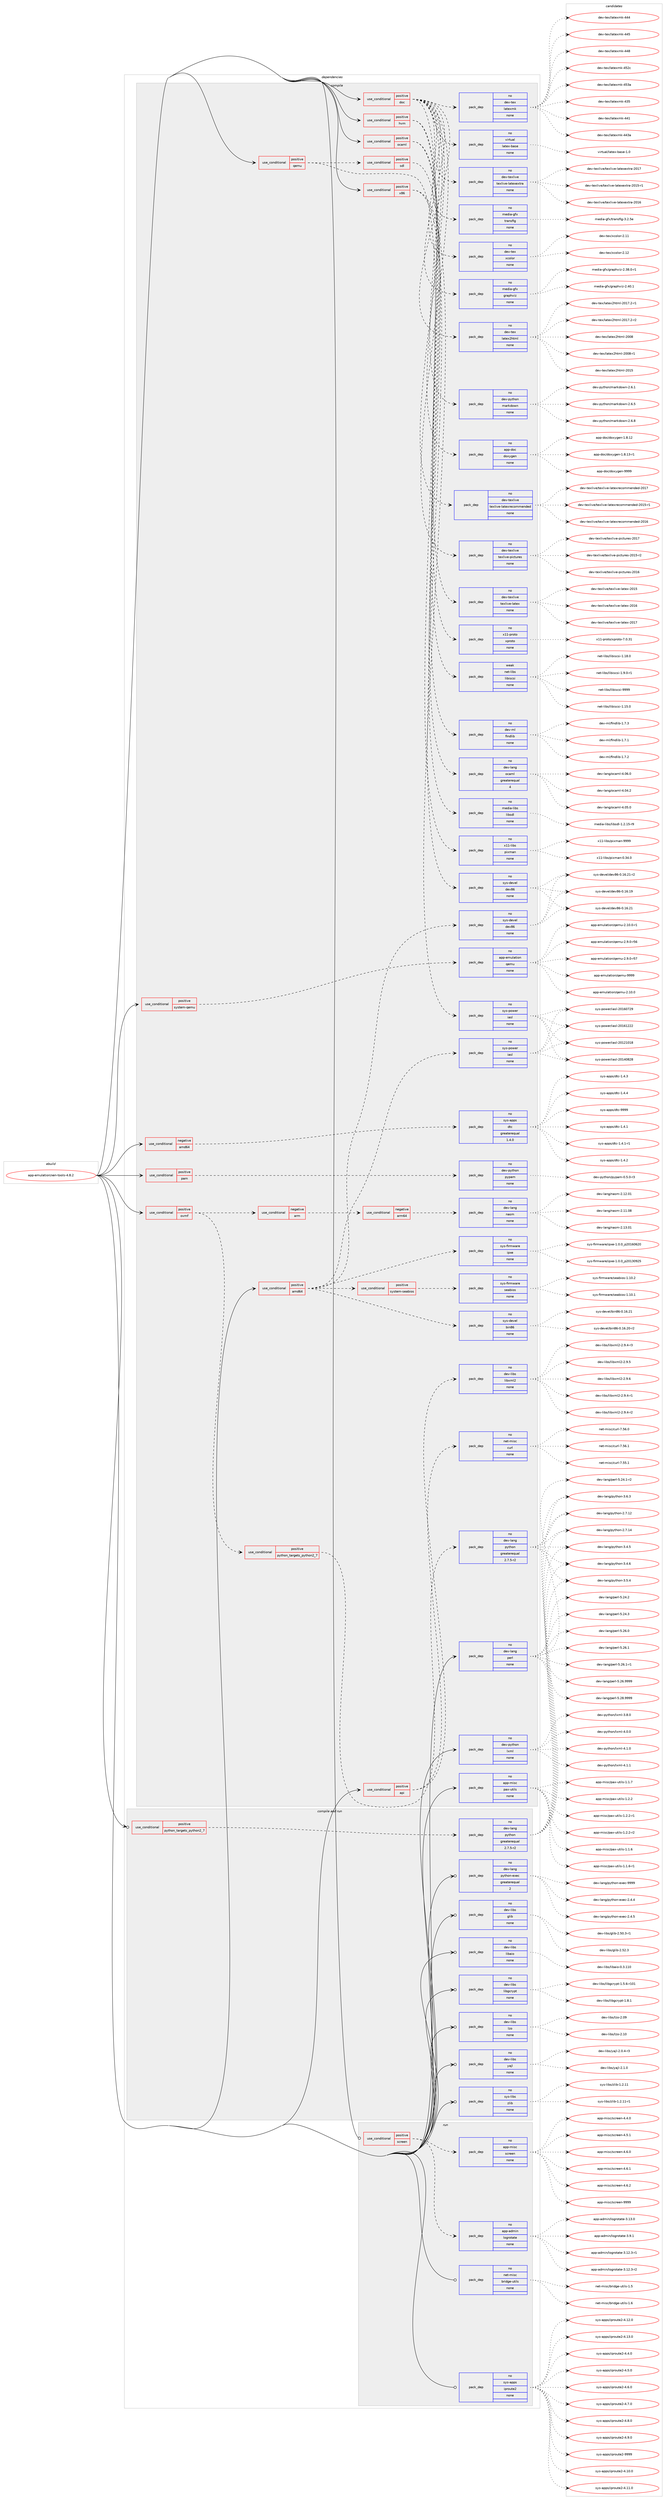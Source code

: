 digraph prolog {

# *************
# Graph options
# *************

newrank=true;
concentrate=true;
compound=true;
graph [rankdir=LR,fontname=Helvetica,fontsize=10,ranksep=1.5];#, ranksep=2.5, nodesep=0.2];
edge  [arrowhead=vee];
node  [fontname=Helvetica,fontsize=10];

# **********
# The ebuild
# **********

subgraph cluster_leftcol {
color=gray;
rank=same;
label=<<i>ebuild</i>>;
id [label="app-emulation/xen-tools-4.8.2", color=red, width=4, href="../app-emulation/xen-tools-4.8.2.svg"];
}

# ****************
# The dependencies
# ****************

subgraph cluster_midcol {
color=gray;
label=<<i>dependencies</i>>;
subgraph cluster_compile {
fillcolor="#eeeeee";
style=filled;
label=<<i>compile</i>>;
subgraph cond11345 {
dependency40135 [label=<<TABLE BORDER="0" CELLBORDER="1" CELLSPACING="0" CELLPADDING="4"><TR><TD ROWSPAN="3" CELLPADDING="10">use_conditional</TD></TR><TR><TD>negative</TD></TR><TR><TD>amd64</TD></TR></TABLE>>, shape=none, color=red];
subgraph pack28170 {
dependency40136 [label=<<TABLE BORDER="0" CELLBORDER="1" CELLSPACING="0" CELLPADDING="4" WIDTH="220"><TR><TD ROWSPAN="6" CELLPADDING="30">pack_dep</TD></TR><TR><TD WIDTH="110">no</TD></TR><TR><TD>sys-apps</TD></TR><TR><TD>dtc</TD></TR><TR><TD>greaterequal</TD></TR><TR><TD>1.4.0</TD></TR></TABLE>>, shape=none, color=blue];
}
dependency40135:e -> dependency40136:w [weight=20,style="dashed",arrowhead="vee"];
}
id:e -> dependency40135:w [weight=20,style="solid",arrowhead="vee"];
subgraph cond11346 {
dependency40137 [label=<<TABLE BORDER="0" CELLBORDER="1" CELLSPACING="0" CELLPADDING="4"><TR><TD ROWSPAN="3" CELLPADDING="10">use_conditional</TD></TR><TR><TD>positive</TD></TR><TR><TD>amd64</TD></TR></TABLE>>, shape=none, color=red];
subgraph pack28171 {
dependency40138 [label=<<TABLE BORDER="0" CELLBORDER="1" CELLSPACING="0" CELLPADDING="4" WIDTH="220"><TR><TD ROWSPAN="6" CELLPADDING="30">pack_dep</TD></TR><TR><TD WIDTH="110">no</TD></TR><TR><TD>sys-devel</TD></TR><TR><TD>bin86</TD></TR><TR><TD>none</TD></TR><TR><TD></TD></TR></TABLE>>, shape=none, color=blue];
}
dependency40137:e -> dependency40138:w [weight=20,style="dashed",arrowhead="vee"];
subgraph cond11347 {
dependency40139 [label=<<TABLE BORDER="0" CELLBORDER="1" CELLSPACING="0" CELLPADDING="4"><TR><TD ROWSPAN="3" CELLPADDING="10">use_conditional</TD></TR><TR><TD>positive</TD></TR><TR><TD>system-seabios</TD></TR></TABLE>>, shape=none, color=red];
subgraph pack28172 {
dependency40140 [label=<<TABLE BORDER="0" CELLBORDER="1" CELLSPACING="0" CELLPADDING="4" WIDTH="220"><TR><TD ROWSPAN="6" CELLPADDING="30">pack_dep</TD></TR><TR><TD WIDTH="110">no</TD></TR><TR><TD>sys-firmware</TD></TR><TR><TD>seabios</TD></TR><TR><TD>none</TD></TR><TR><TD></TD></TR></TABLE>>, shape=none, color=blue];
}
dependency40139:e -> dependency40140:w [weight=20,style="dashed",arrowhead="vee"];
}
dependency40137:e -> dependency40139:w [weight=20,style="dashed",arrowhead="vee"];
subgraph pack28173 {
dependency40141 [label=<<TABLE BORDER="0" CELLBORDER="1" CELLSPACING="0" CELLPADDING="4" WIDTH="220"><TR><TD ROWSPAN="6" CELLPADDING="30">pack_dep</TD></TR><TR><TD WIDTH="110">no</TD></TR><TR><TD>sys-firmware</TD></TR><TR><TD>ipxe</TD></TR><TR><TD>none</TD></TR><TR><TD></TD></TR></TABLE>>, shape=none, color=blue];
}
dependency40137:e -> dependency40141:w [weight=20,style="dashed",arrowhead="vee"];
subgraph pack28174 {
dependency40142 [label=<<TABLE BORDER="0" CELLBORDER="1" CELLSPACING="0" CELLPADDING="4" WIDTH="220"><TR><TD ROWSPAN="6" CELLPADDING="30">pack_dep</TD></TR><TR><TD WIDTH="110">no</TD></TR><TR><TD>sys-devel</TD></TR><TR><TD>dev86</TD></TR><TR><TD>none</TD></TR><TR><TD></TD></TR></TABLE>>, shape=none, color=blue];
}
dependency40137:e -> dependency40142:w [weight=20,style="dashed",arrowhead="vee"];
subgraph pack28175 {
dependency40143 [label=<<TABLE BORDER="0" CELLBORDER="1" CELLSPACING="0" CELLPADDING="4" WIDTH="220"><TR><TD ROWSPAN="6" CELLPADDING="30">pack_dep</TD></TR><TR><TD WIDTH="110">no</TD></TR><TR><TD>sys-power</TD></TR><TR><TD>iasl</TD></TR><TR><TD>none</TD></TR><TR><TD></TD></TR></TABLE>>, shape=none, color=blue];
}
dependency40137:e -> dependency40143:w [weight=20,style="dashed",arrowhead="vee"];
}
id:e -> dependency40137:w [weight=20,style="solid",arrowhead="vee"];
subgraph cond11348 {
dependency40144 [label=<<TABLE BORDER="0" CELLBORDER="1" CELLSPACING="0" CELLPADDING="4"><TR><TD ROWSPAN="3" CELLPADDING="10">use_conditional</TD></TR><TR><TD>positive</TD></TR><TR><TD>api</TD></TR></TABLE>>, shape=none, color=red];
subgraph pack28176 {
dependency40145 [label=<<TABLE BORDER="0" CELLBORDER="1" CELLSPACING="0" CELLPADDING="4" WIDTH="220"><TR><TD ROWSPAN="6" CELLPADDING="30">pack_dep</TD></TR><TR><TD WIDTH="110">no</TD></TR><TR><TD>dev-libs</TD></TR><TR><TD>libxml2</TD></TR><TR><TD>none</TD></TR><TR><TD></TD></TR></TABLE>>, shape=none, color=blue];
}
dependency40144:e -> dependency40145:w [weight=20,style="dashed",arrowhead="vee"];
subgraph pack28177 {
dependency40146 [label=<<TABLE BORDER="0" CELLBORDER="1" CELLSPACING="0" CELLPADDING="4" WIDTH="220"><TR><TD ROWSPAN="6" CELLPADDING="30">pack_dep</TD></TR><TR><TD WIDTH="110">no</TD></TR><TR><TD>net-misc</TD></TR><TR><TD>curl</TD></TR><TR><TD>none</TD></TR><TR><TD></TD></TR></TABLE>>, shape=none, color=blue];
}
dependency40144:e -> dependency40146:w [weight=20,style="dashed",arrowhead="vee"];
}
id:e -> dependency40144:w [weight=20,style="solid",arrowhead="vee"];
subgraph cond11349 {
dependency40147 [label=<<TABLE BORDER="0" CELLBORDER="1" CELLSPACING="0" CELLPADDING="4"><TR><TD ROWSPAN="3" CELLPADDING="10">use_conditional</TD></TR><TR><TD>positive</TD></TR><TR><TD>doc</TD></TR></TABLE>>, shape=none, color=red];
subgraph pack28178 {
dependency40148 [label=<<TABLE BORDER="0" CELLBORDER="1" CELLSPACING="0" CELLPADDING="4" WIDTH="220"><TR><TD ROWSPAN="6" CELLPADDING="30">pack_dep</TD></TR><TR><TD WIDTH="110">no</TD></TR><TR><TD>app-doc</TD></TR><TR><TD>doxygen</TD></TR><TR><TD>none</TD></TR><TR><TD></TD></TR></TABLE>>, shape=none, color=blue];
}
dependency40147:e -> dependency40148:w [weight=20,style="dashed",arrowhead="vee"];
subgraph pack28179 {
dependency40149 [label=<<TABLE BORDER="0" CELLBORDER="1" CELLSPACING="0" CELLPADDING="4" WIDTH="220"><TR><TD ROWSPAN="6" CELLPADDING="30">pack_dep</TD></TR><TR><TD WIDTH="110">no</TD></TR><TR><TD>dev-python</TD></TR><TR><TD>markdown</TD></TR><TR><TD>none</TD></TR><TR><TD></TD></TR></TABLE>>, shape=none, color=blue];
}
dependency40147:e -> dependency40149:w [weight=20,style="dashed",arrowhead="vee"];
subgraph pack28180 {
dependency40150 [label=<<TABLE BORDER="0" CELLBORDER="1" CELLSPACING="0" CELLPADDING="4" WIDTH="220"><TR><TD ROWSPAN="6" CELLPADDING="30">pack_dep</TD></TR><TR><TD WIDTH="110">no</TD></TR><TR><TD>dev-tex</TD></TR><TR><TD>latex2html</TD></TR><TR><TD>none</TD></TR><TR><TD></TD></TR></TABLE>>, shape=none, color=blue];
}
dependency40147:e -> dependency40150:w [weight=20,style="dashed",arrowhead="vee"];
subgraph pack28181 {
dependency40151 [label=<<TABLE BORDER="0" CELLBORDER="1" CELLSPACING="0" CELLPADDING="4" WIDTH="220"><TR><TD ROWSPAN="6" CELLPADDING="30">pack_dep</TD></TR><TR><TD WIDTH="110">no</TD></TR><TR><TD>media-gfx</TD></TR><TR><TD>graphviz</TD></TR><TR><TD>none</TD></TR><TR><TD></TD></TR></TABLE>>, shape=none, color=blue];
}
dependency40147:e -> dependency40151:w [weight=20,style="dashed",arrowhead="vee"];
subgraph pack28182 {
dependency40152 [label=<<TABLE BORDER="0" CELLBORDER="1" CELLSPACING="0" CELLPADDING="4" WIDTH="220"><TR><TD ROWSPAN="6" CELLPADDING="30">pack_dep</TD></TR><TR><TD WIDTH="110">no</TD></TR><TR><TD>dev-tex</TD></TR><TR><TD>xcolor</TD></TR><TR><TD>none</TD></TR><TR><TD></TD></TR></TABLE>>, shape=none, color=blue];
}
dependency40147:e -> dependency40152:w [weight=20,style="dashed",arrowhead="vee"];
subgraph pack28183 {
dependency40153 [label=<<TABLE BORDER="0" CELLBORDER="1" CELLSPACING="0" CELLPADDING="4" WIDTH="220"><TR><TD ROWSPAN="6" CELLPADDING="30">pack_dep</TD></TR><TR><TD WIDTH="110">no</TD></TR><TR><TD>media-gfx</TD></TR><TR><TD>transfig</TD></TR><TR><TD>none</TD></TR><TR><TD></TD></TR></TABLE>>, shape=none, color=blue];
}
dependency40147:e -> dependency40153:w [weight=20,style="dashed",arrowhead="vee"];
subgraph pack28184 {
dependency40154 [label=<<TABLE BORDER="0" CELLBORDER="1" CELLSPACING="0" CELLPADDING="4" WIDTH="220"><TR><TD ROWSPAN="6" CELLPADDING="30">pack_dep</TD></TR><TR><TD WIDTH="110">no</TD></TR><TR><TD>dev-texlive</TD></TR><TR><TD>texlive-latexextra</TD></TR><TR><TD>none</TD></TR><TR><TD></TD></TR></TABLE>>, shape=none, color=blue];
}
dependency40147:e -> dependency40154:w [weight=20,style="dashed",arrowhead="vee"];
subgraph pack28185 {
dependency40155 [label=<<TABLE BORDER="0" CELLBORDER="1" CELLSPACING="0" CELLPADDING="4" WIDTH="220"><TR><TD ROWSPAN="6" CELLPADDING="30">pack_dep</TD></TR><TR><TD WIDTH="110">no</TD></TR><TR><TD>virtual</TD></TR><TR><TD>latex-base</TD></TR><TR><TD>none</TD></TR><TR><TD></TD></TR></TABLE>>, shape=none, color=blue];
}
dependency40147:e -> dependency40155:w [weight=20,style="dashed",arrowhead="vee"];
subgraph pack28186 {
dependency40156 [label=<<TABLE BORDER="0" CELLBORDER="1" CELLSPACING="0" CELLPADDING="4" WIDTH="220"><TR><TD ROWSPAN="6" CELLPADDING="30">pack_dep</TD></TR><TR><TD WIDTH="110">no</TD></TR><TR><TD>dev-tex</TD></TR><TR><TD>latexmk</TD></TR><TR><TD>none</TD></TR><TR><TD></TD></TR></TABLE>>, shape=none, color=blue];
}
dependency40147:e -> dependency40156:w [weight=20,style="dashed",arrowhead="vee"];
subgraph pack28187 {
dependency40157 [label=<<TABLE BORDER="0" CELLBORDER="1" CELLSPACING="0" CELLPADDING="4" WIDTH="220"><TR><TD ROWSPAN="6" CELLPADDING="30">pack_dep</TD></TR><TR><TD WIDTH="110">no</TD></TR><TR><TD>dev-texlive</TD></TR><TR><TD>texlive-latex</TD></TR><TR><TD>none</TD></TR><TR><TD></TD></TR></TABLE>>, shape=none, color=blue];
}
dependency40147:e -> dependency40157:w [weight=20,style="dashed",arrowhead="vee"];
subgraph pack28188 {
dependency40158 [label=<<TABLE BORDER="0" CELLBORDER="1" CELLSPACING="0" CELLPADDING="4" WIDTH="220"><TR><TD ROWSPAN="6" CELLPADDING="30">pack_dep</TD></TR><TR><TD WIDTH="110">no</TD></TR><TR><TD>dev-texlive</TD></TR><TR><TD>texlive-pictures</TD></TR><TR><TD>none</TD></TR><TR><TD></TD></TR></TABLE>>, shape=none, color=blue];
}
dependency40147:e -> dependency40158:w [weight=20,style="dashed",arrowhead="vee"];
subgraph pack28189 {
dependency40159 [label=<<TABLE BORDER="0" CELLBORDER="1" CELLSPACING="0" CELLPADDING="4" WIDTH="220"><TR><TD ROWSPAN="6" CELLPADDING="30">pack_dep</TD></TR><TR><TD WIDTH="110">no</TD></TR><TR><TD>dev-texlive</TD></TR><TR><TD>texlive-latexrecommended</TD></TR><TR><TD>none</TD></TR><TR><TD></TD></TR></TABLE>>, shape=none, color=blue];
}
dependency40147:e -> dependency40159:w [weight=20,style="dashed",arrowhead="vee"];
}
id:e -> dependency40147:w [weight=20,style="solid",arrowhead="vee"];
subgraph cond11350 {
dependency40160 [label=<<TABLE BORDER="0" CELLBORDER="1" CELLSPACING="0" CELLPADDING="4"><TR><TD ROWSPAN="3" CELLPADDING="10">use_conditional</TD></TR><TR><TD>positive</TD></TR><TR><TD>hvm</TD></TR></TABLE>>, shape=none, color=red];
subgraph pack28190 {
dependency40161 [label=<<TABLE BORDER="0" CELLBORDER="1" CELLSPACING="0" CELLPADDING="4" WIDTH="220"><TR><TD ROWSPAN="6" CELLPADDING="30">pack_dep</TD></TR><TR><TD WIDTH="110">no</TD></TR><TR><TD>x11-proto</TD></TR><TR><TD>xproto</TD></TR><TR><TD>none</TD></TR><TR><TD></TD></TR></TABLE>>, shape=none, color=blue];
}
dependency40160:e -> dependency40161:w [weight=20,style="dashed",arrowhead="vee"];
subgraph pack28191 {
dependency40162 [label=<<TABLE BORDER="0" CELLBORDER="1" CELLSPACING="0" CELLPADDING="4" WIDTH="220"><TR><TD ROWSPAN="6" CELLPADDING="30">pack_dep</TD></TR><TR><TD WIDTH="110">weak</TD></TR><TR><TD>net-libs</TD></TR><TR><TD>libiscsi</TD></TR><TR><TD>none</TD></TR><TR><TD></TD></TR></TABLE>>, shape=none, color=blue];
}
dependency40160:e -> dependency40162:w [weight=20,style="dashed",arrowhead="vee"];
}
id:e -> dependency40160:w [weight=20,style="solid",arrowhead="vee"];
subgraph cond11351 {
dependency40163 [label=<<TABLE BORDER="0" CELLBORDER="1" CELLSPACING="0" CELLPADDING="4"><TR><TD ROWSPAN="3" CELLPADDING="10">use_conditional</TD></TR><TR><TD>positive</TD></TR><TR><TD>ocaml</TD></TR></TABLE>>, shape=none, color=red];
subgraph pack28192 {
dependency40164 [label=<<TABLE BORDER="0" CELLBORDER="1" CELLSPACING="0" CELLPADDING="4" WIDTH="220"><TR><TD ROWSPAN="6" CELLPADDING="30">pack_dep</TD></TR><TR><TD WIDTH="110">no</TD></TR><TR><TD>dev-ml</TD></TR><TR><TD>findlib</TD></TR><TR><TD>none</TD></TR><TR><TD></TD></TR></TABLE>>, shape=none, color=blue];
}
dependency40163:e -> dependency40164:w [weight=20,style="dashed",arrowhead="vee"];
subgraph pack28193 {
dependency40165 [label=<<TABLE BORDER="0" CELLBORDER="1" CELLSPACING="0" CELLPADDING="4" WIDTH="220"><TR><TD ROWSPAN="6" CELLPADDING="30">pack_dep</TD></TR><TR><TD WIDTH="110">no</TD></TR><TR><TD>dev-lang</TD></TR><TR><TD>ocaml</TD></TR><TR><TD>greaterequal</TD></TR><TR><TD>4</TD></TR></TABLE>>, shape=none, color=blue];
}
dependency40163:e -> dependency40165:w [weight=20,style="dashed",arrowhead="vee"];
}
id:e -> dependency40163:w [weight=20,style="solid",arrowhead="vee"];
subgraph cond11352 {
dependency40166 [label=<<TABLE BORDER="0" CELLBORDER="1" CELLSPACING="0" CELLPADDING="4"><TR><TD ROWSPAN="3" CELLPADDING="10">use_conditional</TD></TR><TR><TD>positive</TD></TR><TR><TD>ovmf</TD></TR></TABLE>>, shape=none, color=red];
subgraph cond11353 {
dependency40167 [label=<<TABLE BORDER="0" CELLBORDER="1" CELLSPACING="0" CELLPADDING="4"><TR><TD ROWSPAN="3" CELLPADDING="10">use_conditional</TD></TR><TR><TD>negative</TD></TR><TR><TD>arm</TD></TR></TABLE>>, shape=none, color=red];
subgraph cond11354 {
dependency40168 [label=<<TABLE BORDER="0" CELLBORDER="1" CELLSPACING="0" CELLPADDING="4"><TR><TD ROWSPAN="3" CELLPADDING="10">use_conditional</TD></TR><TR><TD>negative</TD></TR><TR><TD>arm64</TD></TR></TABLE>>, shape=none, color=red];
subgraph pack28194 {
dependency40169 [label=<<TABLE BORDER="0" CELLBORDER="1" CELLSPACING="0" CELLPADDING="4" WIDTH="220"><TR><TD ROWSPAN="6" CELLPADDING="30">pack_dep</TD></TR><TR><TD WIDTH="110">no</TD></TR><TR><TD>dev-lang</TD></TR><TR><TD>nasm</TD></TR><TR><TD>none</TD></TR><TR><TD></TD></TR></TABLE>>, shape=none, color=blue];
}
dependency40168:e -> dependency40169:w [weight=20,style="dashed",arrowhead="vee"];
}
dependency40167:e -> dependency40168:w [weight=20,style="dashed",arrowhead="vee"];
}
dependency40166:e -> dependency40167:w [weight=20,style="dashed",arrowhead="vee"];
subgraph cond11355 {
dependency40170 [label=<<TABLE BORDER="0" CELLBORDER="1" CELLSPACING="0" CELLPADDING="4"><TR><TD ROWSPAN="3" CELLPADDING="10">use_conditional</TD></TR><TR><TD>positive</TD></TR><TR><TD>python_targets_python2_7</TD></TR></TABLE>>, shape=none, color=red];
subgraph pack28195 {
dependency40171 [label=<<TABLE BORDER="0" CELLBORDER="1" CELLSPACING="0" CELLPADDING="4" WIDTH="220"><TR><TD ROWSPAN="6" CELLPADDING="30">pack_dep</TD></TR><TR><TD WIDTH="110">no</TD></TR><TR><TD>dev-lang</TD></TR><TR><TD>python</TD></TR><TR><TD>greaterequal</TD></TR><TR><TD>2.7.5-r2</TD></TR></TABLE>>, shape=none, color=blue];
}
dependency40170:e -> dependency40171:w [weight=20,style="dashed",arrowhead="vee"];
}
dependency40166:e -> dependency40170:w [weight=20,style="dashed",arrowhead="vee"];
}
id:e -> dependency40166:w [weight=20,style="solid",arrowhead="vee"];
subgraph cond11356 {
dependency40172 [label=<<TABLE BORDER="0" CELLBORDER="1" CELLSPACING="0" CELLPADDING="4"><TR><TD ROWSPAN="3" CELLPADDING="10">use_conditional</TD></TR><TR><TD>positive</TD></TR><TR><TD>pam</TD></TR></TABLE>>, shape=none, color=red];
subgraph pack28196 {
dependency40173 [label=<<TABLE BORDER="0" CELLBORDER="1" CELLSPACING="0" CELLPADDING="4" WIDTH="220"><TR><TD ROWSPAN="6" CELLPADDING="30">pack_dep</TD></TR><TR><TD WIDTH="110">no</TD></TR><TR><TD>dev-python</TD></TR><TR><TD>pypam</TD></TR><TR><TD>none</TD></TR><TR><TD></TD></TR></TABLE>>, shape=none, color=blue];
}
dependency40172:e -> dependency40173:w [weight=20,style="dashed",arrowhead="vee"];
}
id:e -> dependency40172:w [weight=20,style="solid",arrowhead="vee"];
subgraph cond11357 {
dependency40174 [label=<<TABLE BORDER="0" CELLBORDER="1" CELLSPACING="0" CELLPADDING="4"><TR><TD ROWSPAN="3" CELLPADDING="10">use_conditional</TD></TR><TR><TD>positive</TD></TR><TR><TD>qemu</TD></TR></TABLE>>, shape=none, color=red];
subgraph pack28197 {
dependency40175 [label=<<TABLE BORDER="0" CELLBORDER="1" CELLSPACING="0" CELLPADDING="4" WIDTH="220"><TR><TD ROWSPAN="6" CELLPADDING="30">pack_dep</TD></TR><TR><TD WIDTH="110">no</TD></TR><TR><TD>x11-libs</TD></TR><TR><TD>pixman</TD></TR><TR><TD>none</TD></TR><TR><TD></TD></TR></TABLE>>, shape=none, color=blue];
}
dependency40174:e -> dependency40175:w [weight=20,style="dashed",arrowhead="vee"];
subgraph cond11358 {
dependency40176 [label=<<TABLE BORDER="0" CELLBORDER="1" CELLSPACING="0" CELLPADDING="4"><TR><TD ROWSPAN="3" CELLPADDING="10">use_conditional</TD></TR><TR><TD>positive</TD></TR><TR><TD>sdl</TD></TR></TABLE>>, shape=none, color=red];
subgraph pack28198 {
dependency40177 [label=<<TABLE BORDER="0" CELLBORDER="1" CELLSPACING="0" CELLPADDING="4" WIDTH="220"><TR><TD ROWSPAN="6" CELLPADDING="30">pack_dep</TD></TR><TR><TD WIDTH="110">no</TD></TR><TR><TD>media-libs</TD></TR><TR><TD>libsdl</TD></TR><TR><TD>none</TD></TR><TR><TD></TD></TR></TABLE>>, shape=none, color=blue];
}
dependency40176:e -> dependency40177:w [weight=20,style="dashed",arrowhead="vee"];
}
dependency40174:e -> dependency40176:w [weight=20,style="dashed",arrowhead="vee"];
}
id:e -> dependency40174:w [weight=20,style="solid",arrowhead="vee"];
subgraph cond11359 {
dependency40178 [label=<<TABLE BORDER="0" CELLBORDER="1" CELLSPACING="0" CELLPADDING="4"><TR><TD ROWSPAN="3" CELLPADDING="10">use_conditional</TD></TR><TR><TD>positive</TD></TR><TR><TD>system-qemu</TD></TR></TABLE>>, shape=none, color=red];
subgraph pack28199 {
dependency40179 [label=<<TABLE BORDER="0" CELLBORDER="1" CELLSPACING="0" CELLPADDING="4" WIDTH="220"><TR><TD ROWSPAN="6" CELLPADDING="30">pack_dep</TD></TR><TR><TD WIDTH="110">no</TD></TR><TR><TD>app-emulation</TD></TR><TR><TD>qemu</TD></TR><TR><TD>none</TD></TR><TR><TD></TD></TR></TABLE>>, shape=none, color=blue];
}
dependency40178:e -> dependency40179:w [weight=20,style="dashed",arrowhead="vee"];
}
id:e -> dependency40178:w [weight=20,style="solid",arrowhead="vee"];
subgraph cond11360 {
dependency40180 [label=<<TABLE BORDER="0" CELLBORDER="1" CELLSPACING="0" CELLPADDING="4"><TR><TD ROWSPAN="3" CELLPADDING="10">use_conditional</TD></TR><TR><TD>positive</TD></TR><TR><TD>x86</TD></TR></TABLE>>, shape=none, color=red];
subgraph pack28200 {
dependency40181 [label=<<TABLE BORDER="0" CELLBORDER="1" CELLSPACING="0" CELLPADDING="4" WIDTH="220"><TR><TD ROWSPAN="6" CELLPADDING="30">pack_dep</TD></TR><TR><TD WIDTH="110">no</TD></TR><TR><TD>sys-devel</TD></TR><TR><TD>dev86</TD></TR><TR><TD>none</TD></TR><TR><TD></TD></TR></TABLE>>, shape=none, color=blue];
}
dependency40180:e -> dependency40181:w [weight=20,style="dashed",arrowhead="vee"];
subgraph pack28201 {
dependency40182 [label=<<TABLE BORDER="0" CELLBORDER="1" CELLSPACING="0" CELLPADDING="4" WIDTH="220"><TR><TD ROWSPAN="6" CELLPADDING="30">pack_dep</TD></TR><TR><TD WIDTH="110">no</TD></TR><TR><TD>sys-power</TD></TR><TR><TD>iasl</TD></TR><TR><TD>none</TD></TR><TR><TD></TD></TR></TABLE>>, shape=none, color=blue];
}
dependency40180:e -> dependency40182:w [weight=20,style="dashed",arrowhead="vee"];
}
id:e -> dependency40180:w [weight=20,style="solid",arrowhead="vee"];
subgraph pack28202 {
dependency40183 [label=<<TABLE BORDER="0" CELLBORDER="1" CELLSPACING="0" CELLPADDING="4" WIDTH="220"><TR><TD ROWSPAN="6" CELLPADDING="30">pack_dep</TD></TR><TR><TD WIDTH="110">no</TD></TR><TR><TD>app-misc</TD></TR><TR><TD>pax-utils</TD></TR><TR><TD>none</TD></TR><TR><TD></TD></TR></TABLE>>, shape=none, color=blue];
}
id:e -> dependency40183:w [weight=20,style="solid",arrowhead="vee"];
subgraph pack28203 {
dependency40184 [label=<<TABLE BORDER="0" CELLBORDER="1" CELLSPACING="0" CELLPADDING="4" WIDTH="220"><TR><TD ROWSPAN="6" CELLPADDING="30">pack_dep</TD></TR><TR><TD WIDTH="110">no</TD></TR><TR><TD>dev-lang</TD></TR><TR><TD>perl</TD></TR><TR><TD>none</TD></TR><TR><TD></TD></TR></TABLE>>, shape=none, color=blue];
}
id:e -> dependency40184:w [weight=20,style="solid",arrowhead="vee"];
subgraph pack28204 {
dependency40185 [label=<<TABLE BORDER="0" CELLBORDER="1" CELLSPACING="0" CELLPADDING="4" WIDTH="220"><TR><TD ROWSPAN="6" CELLPADDING="30">pack_dep</TD></TR><TR><TD WIDTH="110">no</TD></TR><TR><TD>dev-python</TD></TR><TR><TD>lxml</TD></TR><TR><TD>none</TD></TR><TR><TD></TD></TR></TABLE>>, shape=none, color=blue];
}
id:e -> dependency40185:w [weight=20,style="solid",arrowhead="vee"];
}
subgraph cluster_compileandrun {
fillcolor="#eeeeee";
style=filled;
label=<<i>compile and run</i>>;
subgraph cond11361 {
dependency40186 [label=<<TABLE BORDER="0" CELLBORDER="1" CELLSPACING="0" CELLPADDING="4"><TR><TD ROWSPAN="3" CELLPADDING="10">use_conditional</TD></TR><TR><TD>positive</TD></TR><TR><TD>python_targets_python2_7</TD></TR></TABLE>>, shape=none, color=red];
subgraph pack28205 {
dependency40187 [label=<<TABLE BORDER="0" CELLBORDER="1" CELLSPACING="0" CELLPADDING="4" WIDTH="220"><TR><TD ROWSPAN="6" CELLPADDING="30">pack_dep</TD></TR><TR><TD WIDTH="110">no</TD></TR><TR><TD>dev-lang</TD></TR><TR><TD>python</TD></TR><TR><TD>greaterequal</TD></TR><TR><TD>2.7.5-r2</TD></TR></TABLE>>, shape=none, color=blue];
}
dependency40186:e -> dependency40187:w [weight=20,style="dashed",arrowhead="vee"];
}
id:e -> dependency40186:w [weight=20,style="solid",arrowhead="odotvee"];
subgraph pack28206 {
dependency40188 [label=<<TABLE BORDER="0" CELLBORDER="1" CELLSPACING="0" CELLPADDING="4" WIDTH="220"><TR><TD ROWSPAN="6" CELLPADDING="30">pack_dep</TD></TR><TR><TD WIDTH="110">no</TD></TR><TR><TD>dev-lang</TD></TR><TR><TD>python-exec</TD></TR><TR><TD>greaterequal</TD></TR><TR><TD>2</TD></TR></TABLE>>, shape=none, color=blue];
}
id:e -> dependency40188:w [weight=20,style="solid",arrowhead="odotvee"];
subgraph pack28207 {
dependency40189 [label=<<TABLE BORDER="0" CELLBORDER="1" CELLSPACING="0" CELLPADDING="4" WIDTH="220"><TR><TD ROWSPAN="6" CELLPADDING="30">pack_dep</TD></TR><TR><TD WIDTH="110">no</TD></TR><TR><TD>dev-libs</TD></TR><TR><TD>glib</TD></TR><TR><TD>none</TD></TR><TR><TD></TD></TR></TABLE>>, shape=none, color=blue];
}
id:e -> dependency40189:w [weight=20,style="solid",arrowhead="odotvee"];
subgraph pack28208 {
dependency40190 [label=<<TABLE BORDER="0" CELLBORDER="1" CELLSPACING="0" CELLPADDING="4" WIDTH="220"><TR><TD ROWSPAN="6" CELLPADDING="30">pack_dep</TD></TR><TR><TD WIDTH="110">no</TD></TR><TR><TD>dev-libs</TD></TR><TR><TD>libaio</TD></TR><TR><TD>none</TD></TR><TR><TD></TD></TR></TABLE>>, shape=none, color=blue];
}
id:e -> dependency40190:w [weight=20,style="solid",arrowhead="odotvee"];
subgraph pack28209 {
dependency40191 [label=<<TABLE BORDER="0" CELLBORDER="1" CELLSPACING="0" CELLPADDING="4" WIDTH="220"><TR><TD ROWSPAN="6" CELLPADDING="30">pack_dep</TD></TR><TR><TD WIDTH="110">no</TD></TR><TR><TD>dev-libs</TD></TR><TR><TD>libgcrypt</TD></TR><TR><TD>none</TD></TR><TR><TD></TD></TR></TABLE>>, shape=none, color=blue];
}
id:e -> dependency40191:w [weight=20,style="solid",arrowhead="odotvee"];
subgraph pack28210 {
dependency40192 [label=<<TABLE BORDER="0" CELLBORDER="1" CELLSPACING="0" CELLPADDING="4" WIDTH="220"><TR><TD ROWSPAN="6" CELLPADDING="30">pack_dep</TD></TR><TR><TD WIDTH="110">no</TD></TR><TR><TD>dev-libs</TD></TR><TR><TD>lzo</TD></TR><TR><TD>none</TD></TR><TR><TD></TD></TR></TABLE>>, shape=none, color=blue];
}
id:e -> dependency40192:w [weight=20,style="solid",arrowhead="odotvee"];
subgraph pack28211 {
dependency40193 [label=<<TABLE BORDER="0" CELLBORDER="1" CELLSPACING="0" CELLPADDING="4" WIDTH="220"><TR><TD ROWSPAN="6" CELLPADDING="30">pack_dep</TD></TR><TR><TD WIDTH="110">no</TD></TR><TR><TD>dev-libs</TD></TR><TR><TD>yajl</TD></TR><TR><TD>none</TD></TR><TR><TD></TD></TR></TABLE>>, shape=none, color=blue];
}
id:e -> dependency40193:w [weight=20,style="solid",arrowhead="odotvee"];
subgraph pack28212 {
dependency40194 [label=<<TABLE BORDER="0" CELLBORDER="1" CELLSPACING="0" CELLPADDING="4" WIDTH="220"><TR><TD ROWSPAN="6" CELLPADDING="30">pack_dep</TD></TR><TR><TD WIDTH="110">no</TD></TR><TR><TD>sys-libs</TD></TR><TR><TD>zlib</TD></TR><TR><TD>none</TD></TR><TR><TD></TD></TR></TABLE>>, shape=none, color=blue];
}
id:e -> dependency40194:w [weight=20,style="solid",arrowhead="odotvee"];
}
subgraph cluster_run {
fillcolor="#eeeeee";
style=filled;
label=<<i>run</i>>;
subgraph cond11362 {
dependency40195 [label=<<TABLE BORDER="0" CELLBORDER="1" CELLSPACING="0" CELLPADDING="4"><TR><TD ROWSPAN="3" CELLPADDING="10">use_conditional</TD></TR><TR><TD>positive</TD></TR><TR><TD>screen</TD></TR></TABLE>>, shape=none, color=red];
subgraph pack28213 {
dependency40196 [label=<<TABLE BORDER="0" CELLBORDER="1" CELLSPACING="0" CELLPADDING="4" WIDTH="220"><TR><TD ROWSPAN="6" CELLPADDING="30">pack_dep</TD></TR><TR><TD WIDTH="110">no</TD></TR><TR><TD>app-misc</TD></TR><TR><TD>screen</TD></TR><TR><TD>none</TD></TR><TR><TD></TD></TR></TABLE>>, shape=none, color=blue];
}
dependency40195:e -> dependency40196:w [weight=20,style="dashed",arrowhead="vee"];
subgraph pack28214 {
dependency40197 [label=<<TABLE BORDER="0" CELLBORDER="1" CELLSPACING="0" CELLPADDING="4" WIDTH="220"><TR><TD ROWSPAN="6" CELLPADDING="30">pack_dep</TD></TR><TR><TD WIDTH="110">no</TD></TR><TR><TD>app-admin</TD></TR><TR><TD>logrotate</TD></TR><TR><TD>none</TD></TR><TR><TD></TD></TR></TABLE>>, shape=none, color=blue];
}
dependency40195:e -> dependency40197:w [weight=20,style="dashed",arrowhead="vee"];
}
id:e -> dependency40195:w [weight=20,style="solid",arrowhead="odot"];
subgraph pack28215 {
dependency40198 [label=<<TABLE BORDER="0" CELLBORDER="1" CELLSPACING="0" CELLPADDING="4" WIDTH="220"><TR><TD ROWSPAN="6" CELLPADDING="30">pack_dep</TD></TR><TR><TD WIDTH="110">no</TD></TR><TR><TD>net-misc</TD></TR><TR><TD>bridge-utils</TD></TR><TR><TD>none</TD></TR><TR><TD></TD></TR></TABLE>>, shape=none, color=blue];
}
id:e -> dependency40198:w [weight=20,style="solid",arrowhead="odot"];
subgraph pack28216 {
dependency40199 [label=<<TABLE BORDER="0" CELLBORDER="1" CELLSPACING="0" CELLPADDING="4" WIDTH="220"><TR><TD ROWSPAN="6" CELLPADDING="30">pack_dep</TD></TR><TR><TD WIDTH="110">no</TD></TR><TR><TD>sys-apps</TD></TR><TR><TD>iproute2</TD></TR><TR><TD>none</TD></TR><TR><TD></TD></TR></TABLE>>, shape=none, color=blue];
}
id:e -> dependency40199:w [weight=20,style="solid",arrowhead="odot"];
}
}

# **************
# The candidates
# **************

subgraph cluster_choices {
rank=same;
color=gray;
label=<<i>candidates</i>>;

subgraph choice28170 {
color=black;
nodesep=1;
choice11512111545971121121154710011699454946524649 [label="sys-apps/dtc-1.4.1", color=red, width=4,href="../sys-apps/dtc-1.4.1.svg"];
choice115121115459711211211547100116994549465246494511449 [label="sys-apps/dtc-1.4.1-r1", color=red, width=4,href="../sys-apps/dtc-1.4.1-r1.svg"];
choice11512111545971121121154710011699454946524650 [label="sys-apps/dtc-1.4.2", color=red, width=4,href="../sys-apps/dtc-1.4.2.svg"];
choice11512111545971121121154710011699454946524651 [label="sys-apps/dtc-1.4.3", color=red, width=4,href="../sys-apps/dtc-1.4.3.svg"];
choice11512111545971121121154710011699454946524652 [label="sys-apps/dtc-1.4.4", color=red, width=4,href="../sys-apps/dtc-1.4.4.svg"];
choice115121115459711211211547100116994557575757 [label="sys-apps/dtc-9999", color=red, width=4,href="../sys-apps/dtc-9999.svg"];
dependency40136:e -> choice11512111545971121121154710011699454946524649:w [style=dotted,weight="100"];
dependency40136:e -> choice115121115459711211211547100116994549465246494511449:w [style=dotted,weight="100"];
dependency40136:e -> choice11512111545971121121154710011699454946524650:w [style=dotted,weight="100"];
dependency40136:e -> choice11512111545971121121154710011699454946524651:w [style=dotted,weight="100"];
dependency40136:e -> choice11512111545971121121154710011699454946524652:w [style=dotted,weight="100"];
dependency40136:e -> choice115121115459711211211547100116994557575757:w [style=dotted,weight="100"];
}
subgraph choice28171 {
color=black;
nodesep=1;
choice115121115451001011181011084798105110565445484649544650484511450 [label="sys-devel/bin86-0.16.20-r2", color=red, width=4,href="../sys-devel/bin86-0.16.20-r2.svg"];
choice11512111545100101118101108479810511056544548464954465049 [label="sys-devel/bin86-0.16.21", color=red, width=4,href="../sys-devel/bin86-0.16.21.svg"];
dependency40138:e -> choice115121115451001011181011084798105110565445484649544650484511450:w [style=dotted,weight="100"];
dependency40138:e -> choice11512111545100101118101108479810511056544548464954465049:w [style=dotted,weight="100"];
}
subgraph choice28172 {
color=black;
nodesep=1;
choice115121115451021051141091199711410147115101979810511111545494649484649 [label="sys-firmware/seabios-1.10.1", color=red, width=4,href="../sys-firmware/seabios-1.10.1.svg"];
choice115121115451021051141091199711410147115101979810511111545494649484650 [label="sys-firmware/seabios-1.10.2", color=red, width=4,href="../sys-firmware/seabios-1.10.2.svg"];
dependency40140:e -> choice115121115451021051141091199711410147115101979810511111545494649484649:w [style=dotted,weight="100"];
dependency40140:e -> choice115121115451021051141091199711410147115101979810511111545494649484650:w [style=dotted,weight="100"];
}
subgraph choice28173 {
color=black;
nodesep=1;
choice115121115451021051141091199711410147105112120101454946484648951125048495148575053 [label="sys-firmware/ipxe-1.0.0_p20130925", color=red, width=4,href="../sys-firmware/ipxe-1.0.0_p20130925.svg"];
choice115121115451021051141091199711410147105112120101454946484648951125048495448545048 [label="sys-firmware/ipxe-1.0.0_p20160620", color=red, width=4,href="../sys-firmware/ipxe-1.0.0_p20160620.svg"];
dependency40141:e -> choice115121115451021051141091199711410147105112120101454946484648951125048495148575053:w [style=dotted,weight="100"];
dependency40141:e -> choice115121115451021051141091199711410147105112120101454946484648951125048495448545048:w [style=dotted,weight="100"];
}
subgraph choice28174 {
color=black;
nodesep=1;
choice115121115451001011181011084710010111856544548464954464957 [label="sys-devel/dev86-0.16.19", color=red, width=4,href="../sys-devel/dev86-0.16.19.svg"];
choice115121115451001011181011084710010111856544548464954465049 [label="sys-devel/dev86-0.16.21", color=red, width=4,href="../sys-devel/dev86-0.16.21.svg"];
choice1151211154510010111810110847100101118565445484649544650494511450 [label="sys-devel/dev86-0.16.21-r2", color=red, width=4,href="../sys-devel/dev86-0.16.21-r2.svg"];
dependency40142:e -> choice115121115451001011181011084710010111856544548464954464957:w [style=dotted,weight="100"];
dependency40142:e -> choice115121115451001011181011084710010111856544548464954465049:w [style=dotted,weight="100"];
dependency40142:e -> choice1151211154510010111810110847100101118565445484649544650494511450:w [style=dotted,weight="100"];
}
subgraph choice28175 {
color=black;
nodesep=1;
choice115121115451121111191011144710597115108455048495049484956 [label="sys-power/iasl-20121018", color=red, width=4,href="../sys-power/iasl-20121018.svg"];
choice115121115451121111191011144710597115108455048495248565056 [label="sys-power/iasl-20140828", color=red, width=4,href="../sys-power/iasl-20140828.svg"];
choice115121115451121111191011144710597115108455048495448555057 [label="sys-power/iasl-20160729", color=red, width=4,href="../sys-power/iasl-20160729.svg"];
choice115121115451121111191011144710597115108455048495449505050 [label="sys-power/iasl-20161222", color=red, width=4,href="../sys-power/iasl-20161222.svg"];
dependency40143:e -> choice115121115451121111191011144710597115108455048495049484956:w [style=dotted,weight="100"];
dependency40143:e -> choice115121115451121111191011144710597115108455048495248565056:w [style=dotted,weight="100"];
dependency40143:e -> choice115121115451121111191011144710597115108455048495448555057:w [style=dotted,weight="100"];
dependency40143:e -> choice115121115451121111191011144710597115108455048495449505050:w [style=dotted,weight="100"];
}
subgraph choice28176 {
color=black;
nodesep=1;
choice10010111845108105981154710810598120109108504550465746524511449 [label="dev-libs/libxml2-2.9.4-r1", color=red, width=4,href="../dev-libs/libxml2-2.9.4-r1.svg"];
choice10010111845108105981154710810598120109108504550465746524511450 [label="dev-libs/libxml2-2.9.4-r2", color=red, width=4,href="../dev-libs/libxml2-2.9.4-r2.svg"];
choice10010111845108105981154710810598120109108504550465746524511451 [label="dev-libs/libxml2-2.9.4-r3", color=red, width=4,href="../dev-libs/libxml2-2.9.4-r3.svg"];
choice1001011184510810598115471081059812010910850455046574653 [label="dev-libs/libxml2-2.9.5", color=red, width=4,href="../dev-libs/libxml2-2.9.5.svg"];
choice1001011184510810598115471081059812010910850455046574654 [label="dev-libs/libxml2-2.9.6", color=red, width=4,href="../dev-libs/libxml2-2.9.6.svg"];
dependency40145:e -> choice10010111845108105981154710810598120109108504550465746524511449:w [style=dotted,weight="100"];
dependency40145:e -> choice10010111845108105981154710810598120109108504550465746524511450:w [style=dotted,weight="100"];
dependency40145:e -> choice10010111845108105981154710810598120109108504550465746524511451:w [style=dotted,weight="100"];
dependency40145:e -> choice1001011184510810598115471081059812010910850455046574653:w [style=dotted,weight="100"];
dependency40145:e -> choice1001011184510810598115471081059812010910850455046574654:w [style=dotted,weight="100"];
}
subgraph choice28177 {
color=black;
nodesep=1;
choice1101011164510910511599479911711410845554653534649 [label="net-misc/curl-7.55.1", color=red, width=4,href="../net-misc/curl-7.55.1.svg"];
choice1101011164510910511599479911711410845554653544648 [label="net-misc/curl-7.56.0", color=red, width=4,href="../net-misc/curl-7.56.0.svg"];
choice1101011164510910511599479911711410845554653544649 [label="net-misc/curl-7.56.1", color=red, width=4,href="../net-misc/curl-7.56.1.svg"];
dependency40146:e -> choice1101011164510910511599479911711410845554653534649:w [style=dotted,weight="100"];
dependency40146:e -> choice1101011164510910511599479911711410845554653544648:w [style=dotted,weight="100"];
dependency40146:e -> choice1101011164510910511599479911711410845554653544649:w [style=dotted,weight="100"];
}
subgraph choice28178 {
color=black;
nodesep=1;
choice9711211245100111994710011112012110310111045494656464950 [label="app-doc/doxygen-1.8.12", color=red, width=4,href="../app-doc/doxygen-1.8.12.svg"];
choice97112112451001119947100111120121103101110454946564649514511449 [label="app-doc/doxygen-1.8.13-r1", color=red, width=4,href="../app-doc/doxygen-1.8.13-r1.svg"];
choice971121124510011199471001111201211031011104557575757 [label="app-doc/doxygen-9999", color=red, width=4,href="../app-doc/doxygen-9999.svg"];
dependency40148:e -> choice9711211245100111994710011112012110310111045494656464950:w [style=dotted,weight="100"];
dependency40148:e -> choice97112112451001119947100111120121103101110454946564649514511449:w [style=dotted,weight="100"];
dependency40148:e -> choice971121124510011199471001111201211031011104557575757:w [style=dotted,weight="100"];
}
subgraph choice28179 {
color=black;
nodesep=1;
choice100101118451121211161041111104710997114107100111119110455046544649 [label="dev-python/markdown-2.6.1", color=red, width=4,href="../dev-python/markdown-2.6.1.svg"];
choice100101118451121211161041111104710997114107100111119110455046544653 [label="dev-python/markdown-2.6.5", color=red, width=4,href="../dev-python/markdown-2.6.5.svg"];
choice100101118451121211161041111104710997114107100111119110455046544656 [label="dev-python/markdown-2.6.8", color=red, width=4,href="../dev-python/markdown-2.6.8.svg"];
dependency40149:e -> choice100101118451121211161041111104710997114107100111119110455046544649:w [style=dotted,weight="100"];
dependency40149:e -> choice100101118451121211161041111104710997114107100111119110455046544653:w [style=dotted,weight="100"];
dependency40149:e -> choice100101118451121211161041111104710997114107100111119110455046544656:w [style=dotted,weight="100"];
}
subgraph choice28180 {
color=black;
nodesep=1;
choice100101118451161011204710897116101120501041161091084550484856 [label="dev-tex/latex2html-2008", color=red, width=4,href="../dev-tex/latex2html-2008.svg"];
choice1001011184511610112047108971161011205010411610910845504848564511449 [label="dev-tex/latex2html-2008-r1", color=red, width=4,href="../dev-tex/latex2html-2008-r1.svg"];
choice100101118451161011204710897116101120501041161091084550484953 [label="dev-tex/latex2html-2015", color=red, width=4,href="../dev-tex/latex2html-2015.svg"];
choice10010111845116101120471089711610112050104116109108455048495546504511449 [label="dev-tex/latex2html-2017.2-r1", color=red, width=4,href="../dev-tex/latex2html-2017.2-r1.svg"];
choice10010111845116101120471089711610112050104116109108455048495546504511450 [label="dev-tex/latex2html-2017.2-r2", color=red, width=4,href="../dev-tex/latex2html-2017.2-r2.svg"];
dependency40150:e -> choice100101118451161011204710897116101120501041161091084550484856:w [style=dotted,weight="100"];
dependency40150:e -> choice1001011184511610112047108971161011205010411610910845504848564511449:w [style=dotted,weight="100"];
dependency40150:e -> choice100101118451161011204710897116101120501041161091084550484953:w [style=dotted,weight="100"];
dependency40150:e -> choice10010111845116101120471089711610112050104116109108455048495546504511449:w [style=dotted,weight="100"];
dependency40150:e -> choice10010111845116101120471089711610112050104116109108455048495546504511450:w [style=dotted,weight="100"];
}
subgraph choice28181 {
color=black;
nodesep=1;
choice10910110010597451031021204710311497112104118105122455046515646484511449 [label="media-gfx/graphviz-2.38.0-r1", color=red, width=4,href="../media-gfx/graphviz-2.38.0-r1.svg"];
choice1091011001059745103102120471031149711210411810512245504652484649 [label="media-gfx/graphviz-2.40.1", color=red, width=4,href="../media-gfx/graphviz-2.40.1.svg"];
dependency40151:e -> choice10910110010597451031021204710311497112104118105122455046515646484511449:w [style=dotted,weight="100"];
dependency40151:e -> choice1091011001059745103102120471031149711210411810512245504652484649:w [style=dotted,weight="100"];
}
subgraph choice28182 {
color=black;
nodesep=1;
choice1001011184511610112047120991111081111144550464949 [label="dev-tex/xcolor-2.11", color=red, width=4,href="../dev-tex/xcolor-2.11.svg"];
choice1001011184511610112047120991111081111144550464950 [label="dev-tex/xcolor-2.12", color=red, width=4,href="../dev-tex/xcolor-2.12.svg"];
dependency40152:e -> choice1001011184511610112047120991111081111144550464949:w [style=dotted,weight="100"];
dependency40152:e -> choice1001011184511610112047120991111081111144550464950:w [style=dotted,weight="100"];
}
subgraph choice28183 {
color=black;
nodesep=1;
choice10910110010597451031021204711611497110115102105103455146504653101 [label="media-gfx/transfig-3.2.5e", color=red, width=4,href="../media-gfx/transfig-3.2.5e.svg"];
dependency40153:e -> choice10910110010597451031021204711611497110115102105103455146504653101:w [style=dotted,weight="100"];
}
subgraph choice28184 {
color=black;
nodesep=1;
choice100101118451161011201081051181014711610112010810511810145108971161011201011201161149745504849534511449 [label="dev-texlive/texlive-latexextra-2015-r1", color=red, width=4,href="../dev-texlive/texlive-latexextra-2015-r1.svg"];
choice10010111845116101120108105118101471161011201081051181014510897116101120101120116114974550484954 [label="dev-texlive/texlive-latexextra-2016", color=red, width=4,href="../dev-texlive/texlive-latexextra-2016.svg"];
choice10010111845116101120108105118101471161011201081051181014510897116101120101120116114974550484955 [label="dev-texlive/texlive-latexextra-2017", color=red, width=4,href="../dev-texlive/texlive-latexextra-2017.svg"];
dependency40154:e -> choice100101118451161011201081051181014711610112010810511810145108971161011201011201161149745504849534511449:w [style=dotted,weight="100"];
dependency40154:e -> choice10010111845116101120108105118101471161011201081051181014510897116101120101120116114974550484954:w [style=dotted,weight="100"];
dependency40154:e -> choice10010111845116101120108105118101471161011201081051181014510897116101120101120116114974550484955:w [style=dotted,weight="100"];
}
subgraph choice28185 {
color=black;
nodesep=1;
choice11810511411611797108471089711610112045989711510145494648 [label="virtual/latex-base-1.0", color=red, width=4,href="../virtual/latex-base-1.0.svg"];
dependency40155:e -> choice11810511411611797108471089711610112045989711510145494648:w [style=dotted,weight="100"];
}
subgraph choice28186 {
color=black;
nodesep=1;
choice10010111845116101120471089711610112010910745525153 [label="dev-tex/latexmk-435", color=red, width=4,href="../dev-tex/latexmk-435.svg"];
choice10010111845116101120471089711610112010910745525249 [label="dev-tex/latexmk-441", color=red, width=4,href="../dev-tex/latexmk-441.svg"];
choice1001011184511610112047108971161011201091074552525197 [label="dev-tex/latexmk-443a", color=red, width=4,href="../dev-tex/latexmk-443a.svg"];
choice10010111845116101120471089711610112010910745525252 [label="dev-tex/latexmk-444", color=red, width=4,href="../dev-tex/latexmk-444.svg"];
choice10010111845116101120471089711610112010910745525253 [label="dev-tex/latexmk-445", color=red, width=4,href="../dev-tex/latexmk-445.svg"];
choice10010111845116101120471089711610112010910745525256 [label="dev-tex/latexmk-448", color=red, width=4,href="../dev-tex/latexmk-448.svg"];
choice1001011184511610112047108971161011201091074552535099 [label="dev-tex/latexmk-452c", color=red, width=4,href="../dev-tex/latexmk-452c.svg"];
choice1001011184511610112047108971161011201091074552535197 [label="dev-tex/latexmk-453a", color=red, width=4,href="../dev-tex/latexmk-453a.svg"];
dependency40156:e -> choice10010111845116101120471089711610112010910745525153:w [style=dotted,weight="100"];
dependency40156:e -> choice10010111845116101120471089711610112010910745525249:w [style=dotted,weight="100"];
dependency40156:e -> choice1001011184511610112047108971161011201091074552525197:w [style=dotted,weight="100"];
dependency40156:e -> choice10010111845116101120471089711610112010910745525252:w [style=dotted,weight="100"];
dependency40156:e -> choice10010111845116101120471089711610112010910745525253:w [style=dotted,weight="100"];
dependency40156:e -> choice10010111845116101120471089711610112010910745525256:w [style=dotted,weight="100"];
dependency40156:e -> choice1001011184511610112047108971161011201091074552535099:w [style=dotted,weight="100"];
dependency40156:e -> choice1001011184511610112047108971161011201091074552535197:w [style=dotted,weight="100"];
}
subgraph choice28187 {
color=black;
nodesep=1;
choice100101118451161011201081051181014711610112010810511810145108971161011204550484953 [label="dev-texlive/texlive-latex-2015", color=red, width=4,href="../dev-texlive/texlive-latex-2015.svg"];
choice100101118451161011201081051181014711610112010810511810145108971161011204550484954 [label="dev-texlive/texlive-latex-2016", color=red, width=4,href="../dev-texlive/texlive-latex-2016.svg"];
choice100101118451161011201081051181014711610112010810511810145108971161011204550484955 [label="dev-texlive/texlive-latex-2017", color=red, width=4,href="../dev-texlive/texlive-latex-2017.svg"];
dependency40157:e -> choice100101118451161011201081051181014711610112010810511810145108971161011204550484953:w [style=dotted,weight="100"];
dependency40157:e -> choice100101118451161011201081051181014711610112010810511810145108971161011204550484954:w [style=dotted,weight="100"];
dependency40157:e -> choice100101118451161011201081051181014711610112010810511810145108971161011204550484955:w [style=dotted,weight="100"];
}
subgraph choice28188 {
color=black;
nodesep=1;
choice1001011184511610112010810511810147116101120108105118101451121059911611711410111545504849534511450 [label="dev-texlive/texlive-pictures-2015-r2", color=red, width=4,href="../dev-texlive/texlive-pictures-2015-r2.svg"];
choice100101118451161011201081051181014711610112010810511810145112105991161171141011154550484954 [label="dev-texlive/texlive-pictures-2016", color=red, width=4,href="../dev-texlive/texlive-pictures-2016.svg"];
choice100101118451161011201081051181014711610112010810511810145112105991161171141011154550484955 [label="dev-texlive/texlive-pictures-2017", color=red, width=4,href="../dev-texlive/texlive-pictures-2017.svg"];
dependency40158:e -> choice1001011184511610112010810511810147116101120108105118101451121059911611711410111545504849534511450:w [style=dotted,weight="100"];
dependency40158:e -> choice100101118451161011201081051181014711610112010810511810145112105991161171141011154550484954:w [style=dotted,weight="100"];
dependency40158:e -> choice100101118451161011201081051181014711610112010810511810145112105991161171141011154550484955:w [style=dotted,weight="100"];
}
subgraph choice28189 {
color=black;
nodesep=1;
choice100101118451161011201081051181014711610112010810511810145108971161011201141019911110910910111010010110045504849534511449 [label="dev-texlive/texlive-latexrecommended-2015-r1", color=red, width=4,href="../dev-texlive/texlive-latexrecommended-2015-r1.svg"];
choice10010111845116101120108105118101471161011201081051181014510897116101120114101991111091091011101001011004550484954 [label="dev-texlive/texlive-latexrecommended-2016", color=red, width=4,href="../dev-texlive/texlive-latexrecommended-2016.svg"];
choice10010111845116101120108105118101471161011201081051181014510897116101120114101991111091091011101001011004550484955 [label="dev-texlive/texlive-latexrecommended-2017", color=red, width=4,href="../dev-texlive/texlive-latexrecommended-2017.svg"];
dependency40159:e -> choice100101118451161011201081051181014711610112010810511810145108971161011201141019911110910910111010010110045504849534511449:w [style=dotted,weight="100"];
dependency40159:e -> choice10010111845116101120108105118101471161011201081051181014510897116101120114101991111091091011101001011004550484954:w [style=dotted,weight="100"];
dependency40159:e -> choice10010111845116101120108105118101471161011201081051181014510897116101120114101991111091091011101001011004550484955:w [style=dotted,weight="100"];
}
subgraph choice28190 {
color=black;
nodesep=1;
choice1204949451121141111161114712011211411111611145554648465149 [label="x11-proto/xproto-7.0.31", color=red, width=4,href="../x11-proto/xproto-7.0.31.svg"];
dependency40161:e -> choice1204949451121141111161114712011211411111611145554648465149:w [style=dotted,weight="100"];
}
subgraph choice28191 {
color=black;
nodesep=1;
choice110101116451081059811547108105981051159911510545494649534648 [label="net-libs/libiscsi-1.15.0", color=red, width=4,href="../net-libs/libiscsi-1.15.0.svg"];
choice110101116451081059811547108105981051159911510545494649564648 [label="net-libs/libiscsi-1.18.0", color=red, width=4,href="../net-libs/libiscsi-1.18.0.svg"];
choice11010111645108105981154710810598105115991151054549465746484511449 [label="net-libs/libiscsi-1.9.0-r1", color=red, width=4,href="../net-libs/libiscsi-1.9.0-r1.svg"];
choice11010111645108105981154710810598105115991151054557575757 [label="net-libs/libiscsi-9999", color=red, width=4,href="../net-libs/libiscsi-9999.svg"];
dependency40162:e -> choice110101116451081059811547108105981051159911510545494649534648:w [style=dotted,weight="100"];
dependency40162:e -> choice110101116451081059811547108105981051159911510545494649564648:w [style=dotted,weight="100"];
dependency40162:e -> choice11010111645108105981154710810598105115991151054549465746484511449:w [style=dotted,weight="100"];
dependency40162:e -> choice11010111645108105981154710810598105115991151054557575757:w [style=dotted,weight="100"];
}
subgraph choice28192 {
color=black;
nodesep=1;
choice100101118451091084710210511010010810598454946554649 [label="dev-ml/findlib-1.7.1", color=red, width=4,href="../dev-ml/findlib-1.7.1.svg"];
choice100101118451091084710210511010010810598454946554650 [label="dev-ml/findlib-1.7.2", color=red, width=4,href="../dev-ml/findlib-1.7.2.svg"];
choice100101118451091084710210511010010810598454946554651 [label="dev-ml/findlib-1.7.3", color=red, width=4,href="../dev-ml/findlib-1.7.3.svg"];
dependency40164:e -> choice100101118451091084710210511010010810598454946554649:w [style=dotted,weight="100"];
dependency40164:e -> choice100101118451091084710210511010010810598454946554650:w [style=dotted,weight="100"];
dependency40164:e -> choice100101118451091084710210511010010810598454946554651:w [style=dotted,weight="100"];
}
subgraph choice28193 {
color=black;
nodesep=1;
choice100101118451089711010347111999710910845524648524650 [label="dev-lang/ocaml-4.04.2", color=red, width=4,href="../dev-lang/ocaml-4.04.2.svg"];
choice100101118451089711010347111999710910845524648534648 [label="dev-lang/ocaml-4.05.0", color=red, width=4,href="../dev-lang/ocaml-4.05.0.svg"];
choice100101118451089711010347111999710910845524648544648 [label="dev-lang/ocaml-4.06.0", color=red, width=4,href="../dev-lang/ocaml-4.06.0.svg"];
dependency40165:e -> choice100101118451089711010347111999710910845524648524650:w [style=dotted,weight="100"];
dependency40165:e -> choice100101118451089711010347111999710910845524648534648:w [style=dotted,weight="100"];
dependency40165:e -> choice100101118451089711010347111999710910845524648544648:w [style=dotted,weight="100"];
}
subgraph choice28194 {
color=black;
nodesep=1;
choice100101118451089711010347110971151094550464949464856 [label="dev-lang/nasm-2.11.08", color=red, width=4,href="../dev-lang/nasm-2.11.08.svg"];
choice100101118451089711010347110971151094550464950464849 [label="dev-lang/nasm-2.12.01", color=red, width=4,href="../dev-lang/nasm-2.12.01.svg"];
choice100101118451089711010347110971151094550464951464849 [label="dev-lang/nasm-2.13.01", color=red, width=4,href="../dev-lang/nasm-2.13.01.svg"];
dependency40169:e -> choice100101118451089711010347110971151094550464949464856:w [style=dotted,weight="100"];
dependency40169:e -> choice100101118451089711010347110971151094550464950464849:w [style=dotted,weight="100"];
dependency40169:e -> choice100101118451089711010347110971151094550464951464849:w [style=dotted,weight="100"];
}
subgraph choice28195 {
color=black;
nodesep=1;
choice10010111845108971101034711212111610411111045504655464950 [label="dev-lang/python-2.7.12", color=red, width=4,href="../dev-lang/python-2.7.12.svg"];
choice10010111845108971101034711212111610411111045504655464952 [label="dev-lang/python-2.7.14", color=red, width=4,href="../dev-lang/python-2.7.14.svg"];
choice100101118451089711010347112121116104111110455146524653 [label="dev-lang/python-3.4.5", color=red, width=4,href="../dev-lang/python-3.4.5.svg"];
choice100101118451089711010347112121116104111110455146524654 [label="dev-lang/python-3.4.6", color=red, width=4,href="../dev-lang/python-3.4.6.svg"];
choice100101118451089711010347112121116104111110455146534652 [label="dev-lang/python-3.5.4", color=red, width=4,href="../dev-lang/python-3.5.4.svg"];
choice100101118451089711010347112121116104111110455146544651 [label="dev-lang/python-3.6.3", color=red, width=4,href="../dev-lang/python-3.6.3.svg"];
dependency40171:e -> choice10010111845108971101034711212111610411111045504655464950:w [style=dotted,weight="100"];
dependency40171:e -> choice10010111845108971101034711212111610411111045504655464952:w [style=dotted,weight="100"];
dependency40171:e -> choice100101118451089711010347112121116104111110455146524653:w [style=dotted,weight="100"];
dependency40171:e -> choice100101118451089711010347112121116104111110455146524654:w [style=dotted,weight="100"];
dependency40171:e -> choice100101118451089711010347112121116104111110455146534652:w [style=dotted,weight="100"];
dependency40171:e -> choice100101118451089711010347112121116104111110455146544651:w [style=dotted,weight="100"];
}
subgraph choice28196 {
color=black;
nodesep=1;
choice1001011184511212111610411111047112121112971094548465346484511451 [label="dev-python/pypam-0.5.0-r3", color=red, width=4,href="../dev-python/pypam-0.5.0-r3.svg"];
dependency40173:e -> choice1001011184511212111610411111047112121112971094548465346484511451:w [style=dotted,weight="100"];
}
subgraph choice28197 {
color=black;
nodesep=1;
choice12049494510810598115471121051201099711045484651524648 [label="x11-libs/pixman-0.34.0", color=red, width=4,href="../x11-libs/pixman-0.34.0.svg"];
choice1204949451081059811547112105120109971104557575757 [label="x11-libs/pixman-9999", color=red, width=4,href="../x11-libs/pixman-9999.svg"];
dependency40175:e -> choice12049494510810598115471121051201099711045484651524648:w [style=dotted,weight="100"];
dependency40175:e -> choice1204949451081059811547112105120109971104557575757:w [style=dotted,weight="100"];
}
subgraph choice28198 {
color=black;
nodesep=1;
choice1091011001059745108105981154710810598115100108454946504649534511457 [label="media-libs/libsdl-1.2.15-r9", color=red, width=4,href="../media-libs/libsdl-1.2.15-r9.svg"];
dependency40177:e -> choice1091011001059745108105981154710810598115100108454946504649534511457:w [style=dotted,weight="100"];
}
subgraph choice28199 {
color=black;
nodesep=1;
choice9711211245101109117108971161051111104711310110911745504649484648 [label="app-emulation/qemu-2.10.0", color=red, width=4,href="../app-emulation/qemu-2.10.0.svg"];
choice97112112451011091171089711610511111047113101109117455046494846484511449 [label="app-emulation/qemu-2.10.0-r1", color=red, width=4,href="../app-emulation/qemu-2.10.0-r1.svg"];
choice97112112451011091171089711610511111047113101109117455046574648451145354 [label="app-emulation/qemu-2.9.0-r56", color=red, width=4,href="../app-emulation/qemu-2.9.0-r56.svg"];
choice97112112451011091171089711610511111047113101109117455046574648451145355 [label="app-emulation/qemu-2.9.0-r57", color=red, width=4,href="../app-emulation/qemu-2.9.0-r57.svg"];
choice971121124510110911710897116105111110471131011091174557575757 [label="app-emulation/qemu-9999", color=red, width=4,href="../app-emulation/qemu-9999.svg"];
dependency40179:e -> choice9711211245101109117108971161051111104711310110911745504649484648:w [style=dotted,weight="100"];
dependency40179:e -> choice97112112451011091171089711610511111047113101109117455046494846484511449:w [style=dotted,weight="100"];
dependency40179:e -> choice97112112451011091171089711610511111047113101109117455046574648451145354:w [style=dotted,weight="100"];
dependency40179:e -> choice97112112451011091171089711610511111047113101109117455046574648451145355:w [style=dotted,weight="100"];
dependency40179:e -> choice971121124510110911710897116105111110471131011091174557575757:w [style=dotted,weight="100"];
}
subgraph choice28200 {
color=black;
nodesep=1;
choice115121115451001011181011084710010111856544548464954464957 [label="sys-devel/dev86-0.16.19", color=red, width=4,href="../sys-devel/dev86-0.16.19.svg"];
choice115121115451001011181011084710010111856544548464954465049 [label="sys-devel/dev86-0.16.21", color=red, width=4,href="../sys-devel/dev86-0.16.21.svg"];
choice1151211154510010111810110847100101118565445484649544650494511450 [label="sys-devel/dev86-0.16.21-r2", color=red, width=4,href="../sys-devel/dev86-0.16.21-r2.svg"];
dependency40181:e -> choice115121115451001011181011084710010111856544548464954464957:w [style=dotted,weight="100"];
dependency40181:e -> choice115121115451001011181011084710010111856544548464954465049:w [style=dotted,weight="100"];
dependency40181:e -> choice1151211154510010111810110847100101118565445484649544650494511450:w [style=dotted,weight="100"];
}
subgraph choice28201 {
color=black;
nodesep=1;
choice115121115451121111191011144710597115108455048495049484956 [label="sys-power/iasl-20121018", color=red, width=4,href="../sys-power/iasl-20121018.svg"];
choice115121115451121111191011144710597115108455048495248565056 [label="sys-power/iasl-20140828", color=red, width=4,href="../sys-power/iasl-20140828.svg"];
choice115121115451121111191011144710597115108455048495448555057 [label="sys-power/iasl-20160729", color=red, width=4,href="../sys-power/iasl-20160729.svg"];
choice115121115451121111191011144710597115108455048495449505050 [label="sys-power/iasl-20161222", color=red, width=4,href="../sys-power/iasl-20161222.svg"];
dependency40182:e -> choice115121115451121111191011144710597115108455048495049484956:w [style=dotted,weight="100"];
dependency40182:e -> choice115121115451121111191011144710597115108455048495248565056:w [style=dotted,weight="100"];
dependency40182:e -> choice115121115451121111191011144710597115108455048495448555057:w [style=dotted,weight="100"];
dependency40182:e -> choice115121115451121111191011144710597115108455048495449505050:w [style=dotted,weight="100"];
}
subgraph choice28202 {
color=black;
nodesep=1;
choice971121124510910511599471129712045117116105108115454946494654 [label="app-misc/pax-utils-1.1.6", color=red, width=4,href="../app-misc/pax-utils-1.1.6.svg"];
choice9711211245109105115994711297120451171161051081154549464946544511449 [label="app-misc/pax-utils-1.1.6-r1", color=red, width=4,href="../app-misc/pax-utils-1.1.6-r1.svg"];
choice971121124510910511599471129712045117116105108115454946494655 [label="app-misc/pax-utils-1.1.7", color=red, width=4,href="../app-misc/pax-utils-1.1.7.svg"];
choice971121124510910511599471129712045117116105108115454946504650 [label="app-misc/pax-utils-1.2.2", color=red, width=4,href="../app-misc/pax-utils-1.2.2.svg"];
choice9711211245109105115994711297120451171161051081154549465046504511449 [label="app-misc/pax-utils-1.2.2-r1", color=red, width=4,href="../app-misc/pax-utils-1.2.2-r1.svg"];
choice9711211245109105115994711297120451171161051081154549465046504511450 [label="app-misc/pax-utils-1.2.2-r2", color=red, width=4,href="../app-misc/pax-utils-1.2.2-r2.svg"];
dependency40183:e -> choice971121124510910511599471129712045117116105108115454946494654:w [style=dotted,weight="100"];
dependency40183:e -> choice9711211245109105115994711297120451171161051081154549464946544511449:w [style=dotted,weight="100"];
dependency40183:e -> choice971121124510910511599471129712045117116105108115454946494655:w [style=dotted,weight="100"];
dependency40183:e -> choice971121124510910511599471129712045117116105108115454946504650:w [style=dotted,weight="100"];
dependency40183:e -> choice9711211245109105115994711297120451171161051081154549465046504511449:w [style=dotted,weight="100"];
dependency40183:e -> choice9711211245109105115994711297120451171161051081154549465046504511450:w [style=dotted,weight="100"];
}
subgraph choice28203 {
color=black;
nodesep=1;
choice100101118451089711010347112101114108455346505246494511450 [label="dev-lang/perl-5.24.1-r2", color=red, width=4,href="../dev-lang/perl-5.24.1-r2.svg"];
choice10010111845108971101034711210111410845534650524650 [label="dev-lang/perl-5.24.2", color=red, width=4,href="../dev-lang/perl-5.24.2.svg"];
choice10010111845108971101034711210111410845534650524651 [label="dev-lang/perl-5.24.3", color=red, width=4,href="../dev-lang/perl-5.24.3.svg"];
choice10010111845108971101034711210111410845534650544648 [label="dev-lang/perl-5.26.0", color=red, width=4,href="../dev-lang/perl-5.26.0.svg"];
choice10010111845108971101034711210111410845534650544649 [label="dev-lang/perl-5.26.1", color=red, width=4,href="../dev-lang/perl-5.26.1.svg"];
choice100101118451089711010347112101114108455346505446494511449 [label="dev-lang/perl-5.26.1-r1", color=red, width=4,href="../dev-lang/perl-5.26.1-r1.svg"];
choice10010111845108971101034711210111410845534650544657575757 [label="dev-lang/perl-5.26.9999", color=red, width=4,href="../dev-lang/perl-5.26.9999.svg"];
choice10010111845108971101034711210111410845534650564657575757 [label="dev-lang/perl-5.28.9999", color=red, width=4,href="../dev-lang/perl-5.28.9999.svg"];
dependency40184:e -> choice100101118451089711010347112101114108455346505246494511450:w [style=dotted,weight="100"];
dependency40184:e -> choice10010111845108971101034711210111410845534650524650:w [style=dotted,weight="100"];
dependency40184:e -> choice10010111845108971101034711210111410845534650524651:w [style=dotted,weight="100"];
dependency40184:e -> choice10010111845108971101034711210111410845534650544648:w [style=dotted,weight="100"];
dependency40184:e -> choice10010111845108971101034711210111410845534650544649:w [style=dotted,weight="100"];
dependency40184:e -> choice100101118451089711010347112101114108455346505446494511449:w [style=dotted,weight="100"];
dependency40184:e -> choice10010111845108971101034711210111410845534650544657575757:w [style=dotted,weight="100"];
dependency40184:e -> choice10010111845108971101034711210111410845534650564657575757:w [style=dotted,weight="100"];
}
subgraph choice28204 {
color=black;
nodesep=1;
choice1001011184511212111610411111047108120109108455146564648 [label="dev-python/lxml-3.8.0", color=red, width=4,href="../dev-python/lxml-3.8.0.svg"];
choice1001011184511212111610411111047108120109108455246484648 [label="dev-python/lxml-4.0.0", color=red, width=4,href="../dev-python/lxml-4.0.0.svg"];
choice1001011184511212111610411111047108120109108455246494648 [label="dev-python/lxml-4.1.0", color=red, width=4,href="../dev-python/lxml-4.1.0.svg"];
choice1001011184511212111610411111047108120109108455246494649 [label="dev-python/lxml-4.1.1", color=red, width=4,href="../dev-python/lxml-4.1.1.svg"];
dependency40185:e -> choice1001011184511212111610411111047108120109108455146564648:w [style=dotted,weight="100"];
dependency40185:e -> choice1001011184511212111610411111047108120109108455246484648:w [style=dotted,weight="100"];
dependency40185:e -> choice1001011184511212111610411111047108120109108455246494648:w [style=dotted,weight="100"];
dependency40185:e -> choice1001011184511212111610411111047108120109108455246494649:w [style=dotted,weight="100"];
}
subgraph choice28205 {
color=black;
nodesep=1;
choice10010111845108971101034711212111610411111045504655464950 [label="dev-lang/python-2.7.12", color=red, width=4,href="../dev-lang/python-2.7.12.svg"];
choice10010111845108971101034711212111610411111045504655464952 [label="dev-lang/python-2.7.14", color=red, width=4,href="../dev-lang/python-2.7.14.svg"];
choice100101118451089711010347112121116104111110455146524653 [label="dev-lang/python-3.4.5", color=red, width=4,href="../dev-lang/python-3.4.5.svg"];
choice100101118451089711010347112121116104111110455146524654 [label="dev-lang/python-3.4.6", color=red, width=4,href="../dev-lang/python-3.4.6.svg"];
choice100101118451089711010347112121116104111110455146534652 [label="dev-lang/python-3.5.4", color=red, width=4,href="../dev-lang/python-3.5.4.svg"];
choice100101118451089711010347112121116104111110455146544651 [label="dev-lang/python-3.6.3", color=red, width=4,href="../dev-lang/python-3.6.3.svg"];
dependency40187:e -> choice10010111845108971101034711212111610411111045504655464950:w [style=dotted,weight="100"];
dependency40187:e -> choice10010111845108971101034711212111610411111045504655464952:w [style=dotted,weight="100"];
dependency40187:e -> choice100101118451089711010347112121116104111110455146524653:w [style=dotted,weight="100"];
dependency40187:e -> choice100101118451089711010347112121116104111110455146524654:w [style=dotted,weight="100"];
dependency40187:e -> choice100101118451089711010347112121116104111110455146534652:w [style=dotted,weight="100"];
dependency40187:e -> choice100101118451089711010347112121116104111110455146544651:w [style=dotted,weight="100"];
}
subgraph choice28206 {
color=black;
nodesep=1;
choice1001011184510897110103471121211161041111104510112010199455046524652 [label="dev-lang/python-exec-2.4.4", color=red, width=4,href="../dev-lang/python-exec-2.4.4.svg"];
choice1001011184510897110103471121211161041111104510112010199455046524653 [label="dev-lang/python-exec-2.4.5", color=red, width=4,href="../dev-lang/python-exec-2.4.5.svg"];
choice10010111845108971101034711212111610411111045101120101994557575757 [label="dev-lang/python-exec-9999", color=red, width=4,href="../dev-lang/python-exec-9999.svg"];
dependency40188:e -> choice1001011184510897110103471121211161041111104510112010199455046524652:w [style=dotted,weight="100"];
dependency40188:e -> choice1001011184510897110103471121211161041111104510112010199455046524653:w [style=dotted,weight="100"];
dependency40188:e -> choice10010111845108971101034711212111610411111045101120101994557575757:w [style=dotted,weight="100"];
}
subgraph choice28207 {
color=black;
nodesep=1;
choice10010111845108105981154710310810598455046534846514511449 [label="dev-libs/glib-2.50.3-r1", color=red, width=4,href="../dev-libs/glib-2.50.3-r1.svg"];
choice1001011184510810598115471031081059845504653504651 [label="dev-libs/glib-2.52.3", color=red, width=4,href="../dev-libs/glib-2.52.3.svg"];
dependency40189:e -> choice10010111845108105981154710310810598455046534846514511449:w [style=dotted,weight="100"];
dependency40189:e -> choice1001011184510810598115471031081059845504653504651:w [style=dotted,weight="100"];
}
subgraph choice28208 {
color=black;
nodesep=1;
choice10010111845108105981154710810598971051114548465146494948 [label="dev-libs/libaio-0.3.110", color=red, width=4,href="../dev-libs/libaio-0.3.110.svg"];
dependency40190:e -> choice10010111845108105981154710810598971051114548465146494948:w [style=dotted,weight="100"];
}
subgraph choice28209 {
color=black;
nodesep=1;
choice100101118451081059811547108105981039911412111211645494653465445114494849 [label="dev-libs/libgcrypt-1.5.6-r101", color=red, width=4,href="../dev-libs/libgcrypt-1.5.6-r101.svg"];
choice1001011184510810598115471081059810399114121112116454946564649 [label="dev-libs/libgcrypt-1.8.1", color=red, width=4,href="../dev-libs/libgcrypt-1.8.1.svg"];
dependency40191:e -> choice100101118451081059811547108105981039911412111211645494653465445114494849:w [style=dotted,weight="100"];
dependency40191:e -> choice1001011184510810598115471081059810399114121112116454946564649:w [style=dotted,weight="100"];
}
subgraph choice28210 {
color=black;
nodesep=1;
choice1001011184510810598115471081221114550464857 [label="dev-libs/lzo-2.09", color=red, width=4,href="../dev-libs/lzo-2.09.svg"];
choice1001011184510810598115471081221114550464948 [label="dev-libs/lzo-2.10", color=red, width=4,href="../dev-libs/lzo-2.10.svg"];
dependency40192:e -> choice1001011184510810598115471081221114550464857:w [style=dotted,weight="100"];
dependency40192:e -> choice1001011184510810598115471081221114550464948:w [style=dotted,weight="100"];
}
subgraph choice28211 {
color=black;
nodesep=1;
choice100101118451081059811547121971061084550464846524511451 [label="dev-libs/yajl-2.0.4-r3", color=red, width=4,href="../dev-libs/yajl-2.0.4-r3.svg"];
choice10010111845108105981154712197106108455046494648 [label="dev-libs/yajl-2.1.0", color=red, width=4,href="../dev-libs/yajl-2.1.0.svg"];
dependency40193:e -> choice100101118451081059811547121971061084550464846524511451:w [style=dotted,weight="100"];
dependency40193:e -> choice10010111845108105981154712197106108455046494648:w [style=dotted,weight="100"];
}
subgraph choice28212 {
color=black;
nodesep=1;
choice1151211154510810598115471221081059845494650464949 [label="sys-libs/zlib-1.2.11", color=red, width=4,href="../sys-libs/zlib-1.2.11.svg"];
choice11512111545108105981154712210810598454946504649494511449 [label="sys-libs/zlib-1.2.11-r1", color=red, width=4,href="../sys-libs/zlib-1.2.11-r1.svg"];
dependency40194:e -> choice1151211154510810598115471221081059845494650464949:w [style=dotted,weight="100"];
dependency40194:e -> choice11512111545108105981154712210810598454946504649494511449:w [style=dotted,weight="100"];
}
subgraph choice28213 {
color=black;
nodesep=1;
choice9711211245109105115994711599114101101110455246524648 [label="app-misc/screen-4.4.0", color=red, width=4,href="../app-misc/screen-4.4.0.svg"];
choice9711211245109105115994711599114101101110455246534649 [label="app-misc/screen-4.5.1", color=red, width=4,href="../app-misc/screen-4.5.1.svg"];
choice9711211245109105115994711599114101101110455246544648 [label="app-misc/screen-4.6.0", color=red, width=4,href="../app-misc/screen-4.6.0.svg"];
choice9711211245109105115994711599114101101110455246544649 [label="app-misc/screen-4.6.1", color=red, width=4,href="../app-misc/screen-4.6.1.svg"];
choice9711211245109105115994711599114101101110455246544650 [label="app-misc/screen-4.6.2", color=red, width=4,href="../app-misc/screen-4.6.2.svg"];
choice97112112451091051159947115991141011011104557575757 [label="app-misc/screen-9999", color=red, width=4,href="../app-misc/screen-9999.svg"];
dependency40196:e -> choice9711211245109105115994711599114101101110455246524648:w [style=dotted,weight="100"];
dependency40196:e -> choice9711211245109105115994711599114101101110455246534649:w [style=dotted,weight="100"];
dependency40196:e -> choice9711211245109105115994711599114101101110455246544648:w [style=dotted,weight="100"];
dependency40196:e -> choice9711211245109105115994711599114101101110455246544649:w [style=dotted,weight="100"];
dependency40196:e -> choice9711211245109105115994711599114101101110455246544650:w [style=dotted,weight="100"];
dependency40196:e -> choice97112112451091051159947115991141011011104557575757:w [style=dotted,weight="100"];
}
subgraph choice28214 {
color=black;
nodesep=1;
choice9711211245971001091051104710811110311411111697116101455146495046514511449 [label="app-admin/logrotate-3.12.3-r1", color=red, width=4,href="../app-admin/logrotate-3.12.3-r1.svg"];
choice9711211245971001091051104710811110311411111697116101455146495046514511450 [label="app-admin/logrotate-3.12.3-r2", color=red, width=4,href="../app-admin/logrotate-3.12.3-r2.svg"];
choice971121124597100109105110471081111031141111169711610145514649514648 [label="app-admin/logrotate-3.13.0", color=red, width=4,href="../app-admin/logrotate-3.13.0.svg"];
choice9711211245971001091051104710811110311411111697116101455146574649 [label="app-admin/logrotate-3.9.1", color=red, width=4,href="../app-admin/logrotate-3.9.1.svg"];
dependency40197:e -> choice9711211245971001091051104710811110311411111697116101455146495046514511449:w [style=dotted,weight="100"];
dependency40197:e -> choice9711211245971001091051104710811110311411111697116101455146495046514511450:w [style=dotted,weight="100"];
dependency40197:e -> choice971121124597100109105110471081111031141111169711610145514649514648:w [style=dotted,weight="100"];
dependency40197:e -> choice9711211245971001091051104710811110311411111697116101455146574649:w [style=dotted,weight="100"];
}
subgraph choice28215 {
color=black;
nodesep=1;
choice110101116451091051159947981141051001031014511711610510811545494653 [label="net-misc/bridge-utils-1.5", color=red, width=4,href="../net-misc/bridge-utils-1.5.svg"];
choice110101116451091051159947981141051001031014511711610510811545494654 [label="net-misc/bridge-utils-1.6", color=red, width=4,href="../net-misc/bridge-utils-1.6.svg"];
dependency40198:e -> choice110101116451091051159947981141051001031014511711610510811545494653:w [style=dotted,weight="100"];
dependency40198:e -> choice110101116451091051159947981141051001031014511711610510811545494654:w [style=dotted,weight="100"];
}
subgraph choice28216 {
color=black;
nodesep=1;
choice1151211154597112112115471051121141111171161015045524649484648 [label="sys-apps/iproute2-4.10.0", color=red, width=4,href="../sys-apps/iproute2-4.10.0.svg"];
choice1151211154597112112115471051121141111171161015045524649494648 [label="sys-apps/iproute2-4.11.0", color=red, width=4,href="../sys-apps/iproute2-4.11.0.svg"];
choice1151211154597112112115471051121141111171161015045524649504648 [label="sys-apps/iproute2-4.12.0", color=red, width=4,href="../sys-apps/iproute2-4.12.0.svg"];
choice1151211154597112112115471051121141111171161015045524649514648 [label="sys-apps/iproute2-4.13.0", color=red, width=4,href="../sys-apps/iproute2-4.13.0.svg"];
choice11512111545971121121154710511211411111711610150455246524648 [label="sys-apps/iproute2-4.4.0", color=red, width=4,href="../sys-apps/iproute2-4.4.0.svg"];
choice11512111545971121121154710511211411111711610150455246534648 [label="sys-apps/iproute2-4.5.0", color=red, width=4,href="../sys-apps/iproute2-4.5.0.svg"];
choice11512111545971121121154710511211411111711610150455246544648 [label="sys-apps/iproute2-4.6.0", color=red, width=4,href="../sys-apps/iproute2-4.6.0.svg"];
choice11512111545971121121154710511211411111711610150455246554648 [label="sys-apps/iproute2-4.7.0", color=red, width=4,href="../sys-apps/iproute2-4.7.0.svg"];
choice11512111545971121121154710511211411111711610150455246564648 [label="sys-apps/iproute2-4.8.0", color=red, width=4,href="../sys-apps/iproute2-4.8.0.svg"];
choice11512111545971121121154710511211411111711610150455246574648 [label="sys-apps/iproute2-4.9.0", color=red, width=4,href="../sys-apps/iproute2-4.9.0.svg"];
choice115121115459711211211547105112114111117116101504557575757 [label="sys-apps/iproute2-9999", color=red, width=4,href="../sys-apps/iproute2-9999.svg"];
dependency40199:e -> choice1151211154597112112115471051121141111171161015045524649484648:w [style=dotted,weight="100"];
dependency40199:e -> choice1151211154597112112115471051121141111171161015045524649494648:w [style=dotted,weight="100"];
dependency40199:e -> choice1151211154597112112115471051121141111171161015045524649504648:w [style=dotted,weight="100"];
dependency40199:e -> choice1151211154597112112115471051121141111171161015045524649514648:w [style=dotted,weight="100"];
dependency40199:e -> choice11512111545971121121154710511211411111711610150455246524648:w [style=dotted,weight="100"];
dependency40199:e -> choice11512111545971121121154710511211411111711610150455246534648:w [style=dotted,weight="100"];
dependency40199:e -> choice11512111545971121121154710511211411111711610150455246544648:w [style=dotted,weight="100"];
dependency40199:e -> choice11512111545971121121154710511211411111711610150455246554648:w [style=dotted,weight="100"];
dependency40199:e -> choice11512111545971121121154710511211411111711610150455246564648:w [style=dotted,weight="100"];
dependency40199:e -> choice11512111545971121121154710511211411111711610150455246574648:w [style=dotted,weight="100"];
dependency40199:e -> choice115121115459711211211547105112114111117116101504557575757:w [style=dotted,weight="100"];
}
}

}
